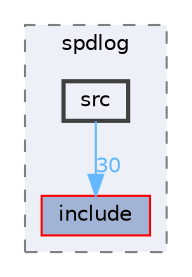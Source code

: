 digraph "runtime/spdlog/src"
{
 // LATEX_PDF_SIZE
  bgcolor="transparent";
  edge [fontname=Helvetica,fontsize=10,labelfontname=Helvetica,labelfontsize=10];
  node [fontname=Helvetica,fontsize=10,shape=box,height=0.2,width=0.4];
  compound=true
  subgraph clusterdir_48e5080389b0b6d7d4f45b0711015766 {
    graph [ bgcolor="#edf0f7", pencolor="grey50", label="spdlog", fontname=Helvetica,fontsize=10 style="filled,dashed", URL="dir_48e5080389b0b6d7d4f45b0711015766.html",tooltip=""]
  dir_6909cbf834c49e8cc2de06488226c094 [label="include", fillcolor="#a2b4d6", color="red", style="filled", URL="dir_6909cbf834c49e8cc2de06488226c094.html",tooltip=""];
  dir_e289806c16aec0548c0a9141eec2197a [label="src", fillcolor="#edf0f7", color="grey25", style="filled,bold", URL="dir_e289806c16aec0548c0a9141eec2197a.html",tooltip=""];
  }
  dir_e289806c16aec0548c0a9141eec2197a->dir_6909cbf834c49e8cc2de06488226c094 [headlabel="30", labeldistance=1.5 headhref="dir_000123_000088.html" href="dir_000123_000088.html" color="steelblue1" fontcolor="steelblue1"];
}
